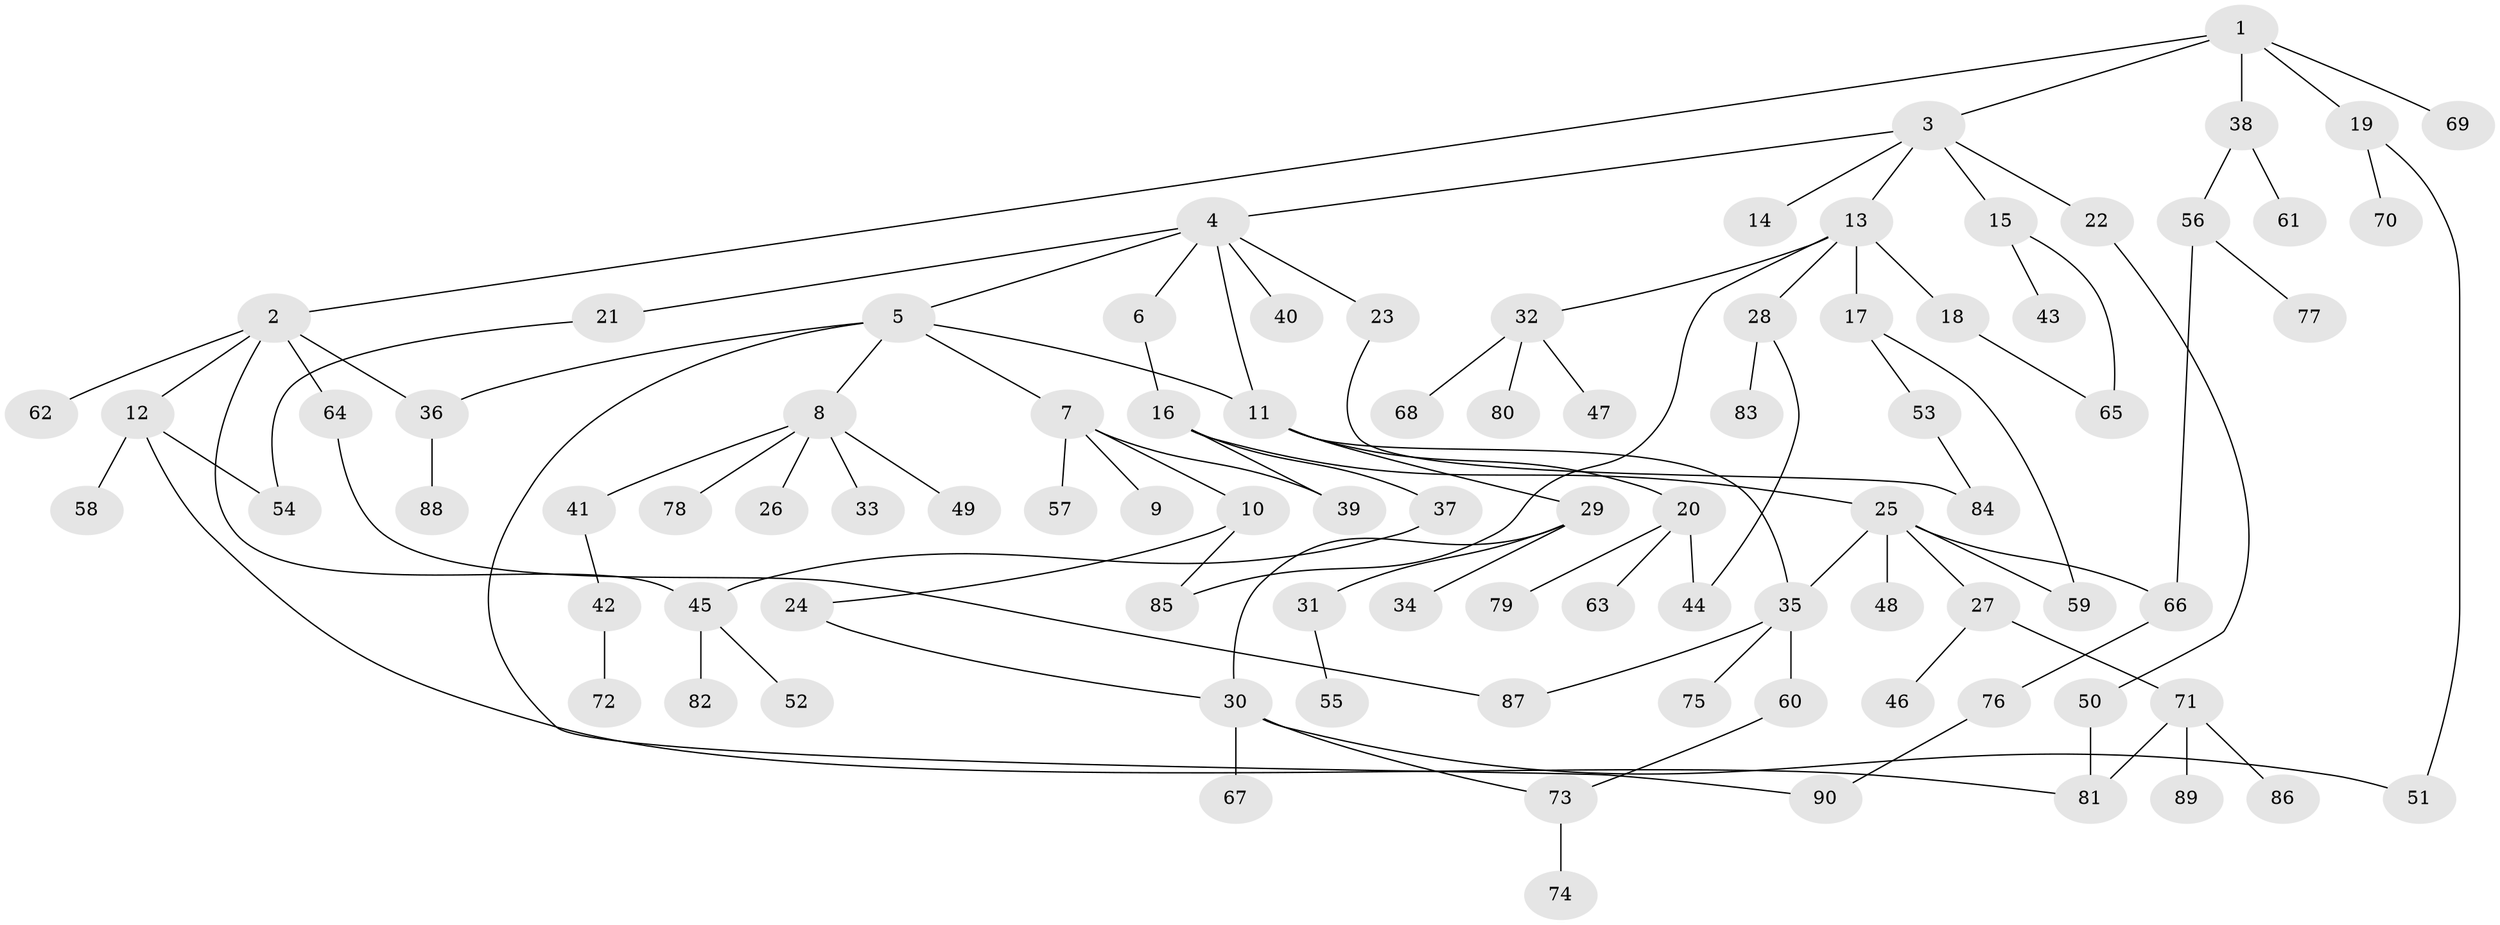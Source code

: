 // Generated by graph-tools (version 1.1) at 2025/10/02/27/25 16:10:51]
// undirected, 90 vertices, 108 edges
graph export_dot {
graph [start="1"]
  node [color=gray90,style=filled];
  1;
  2;
  3;
  4;
  5;
  6;
  7;
  8;
  9;
  10;
  11;
  12;
  13;
  14;
  15;
  16;
  17;
  18;
  19;
  20;
  21;
  22;
  23;
  24;
  25;
  26;
  27;
  28;
  29;
  30;
  31;
  32;
  33;
  34;
  35;
  36;
  37;
  38;
  39;
  40;
  41;
  42;
  43;
  44;
  45;
  46;
  47;
  48;
  49;
  50;
  51;
  52;
  53;
  54;
  55;
  56;
  57;
  58;
  59;
  60;
  61;
  62;
  63;
  64;
  65;
  66;
  67;
  68;
  69;
  70;
  71;
  72;
  73;
  74;
  75;
  76;
  77;
  78;
  79;
  80;
  81;
  82;
  83;
  84;
  85;
  86;
  87;
  88;
  89;
  90;
  1 -- 2;
  1 -- 3;
  1 -- 19;
  1 -- 38;
  1 -- 69;
  2 -- 12;
  2 -- 62;
  2 -- 64;
  2 -- 36;
  2 -- 45;
  3 -- 4;
  3 -- 13;
  3 -- 14;
  3 -- 15;
  3 -- 22;
  4 -- 5;
  4 -- 6;
  4 -- 11;
  4 -- 21;
  4 -- 23;
  4 -- 40;
  5 -- 7;
  5 -- 8;
  5 -- 36;
  5 -- 90;
  5 -- 11;
  6 -- 16;
  7 -- 9;
  7 -- 10;
  7 -- 57;
  7 -- 39;
  8 -- 26;
  8 -- 33;
  8 -- 41;
  8 -- 49;
  8 -- 78;
  10 -- 24;
  10 -- 85;
  11 -- 20;
  11 -- 29;
  11 -- 35;
  12 -- 54;
  12 -- 58;
  12 -- 81;
  13 -- 17;
  13 -- 18;
  13 -- 28;
  13 -- 32;
  13 -- 85;
  15 -- 43;
  15 -- 65;
  16 -- 25;
  16 -- 37;
  16 -- 39;
  17 -- 53;
  17 -- 59;
  18 -- 65;
  19 -- 70;
  19 -- 51;
  20 -- 63;
  20 -- 79;
  20 -- 44;
  21 -- 54;
  22 -- 50;
  23 -- 84;
  24 -- 30;
  25 -- 27;
  25 -- 48;
  25 -- 66;
  25 -- 35;
  25 -- 59;
  27 -- 46;
  27 -- 71;
  28 -- 44;
  28 -- 83;
  29 -- 30;
  29 -- 31;
  29 -- 34;
  30 -- 51;
  30 -- 67;
  30 -- 73;
  31 -- 55;
  32 -- 47;
  32 -- 68;
  32 -- 80;
  35 -- 60;
  35 -- 75;
  35 -- 87;
  36 -- 88;
  37 -- 45;
  38 -- 56;
  38 -- 61;
  41 -- 42;
  42 -- 72;
  45 -- 52;
  45 -- 82;
  50 -- 81;
  53 -- 84;
  56 -- 77;
  56 -- 66;
  60 -- 73;
  64 -- 87;
  66 -- 76;
  71 -- 86;
  71 -- 89;
  71 -- 81;
  73 -- 74;
  76 -- 90;
}
